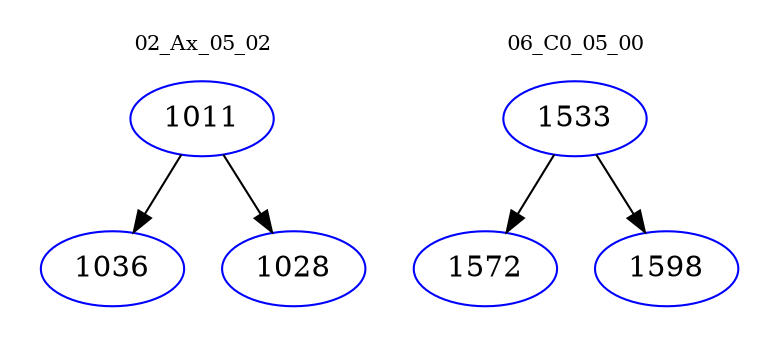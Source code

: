 digraph{
subgraph cluster_0 {
color = white
label = "02_Ax_05_02";
fontsize=10;
T0_1011 [label="1011", color="blue"]
T0_1011 -> T0_1036 [color="black"]
T0_1036 [label="1036", color="blue"]
T0_1011 -> T0_1028 [color="black"]
T0_1028 [label="1028", color="blue"]
}
subgraph cluster_1 {
color = white
label = "06_C0_05_00";
fontsize=10;
T1_1533 [label="1533", color="blue"]
T1_1533 -> T1_1572 [color="black"]
T1_1572 [label="1572", color="blue"]
T1_1533 -> T1_1598 [color="black"]
T1_1598 [label="1598", color="blue"]
}
}
